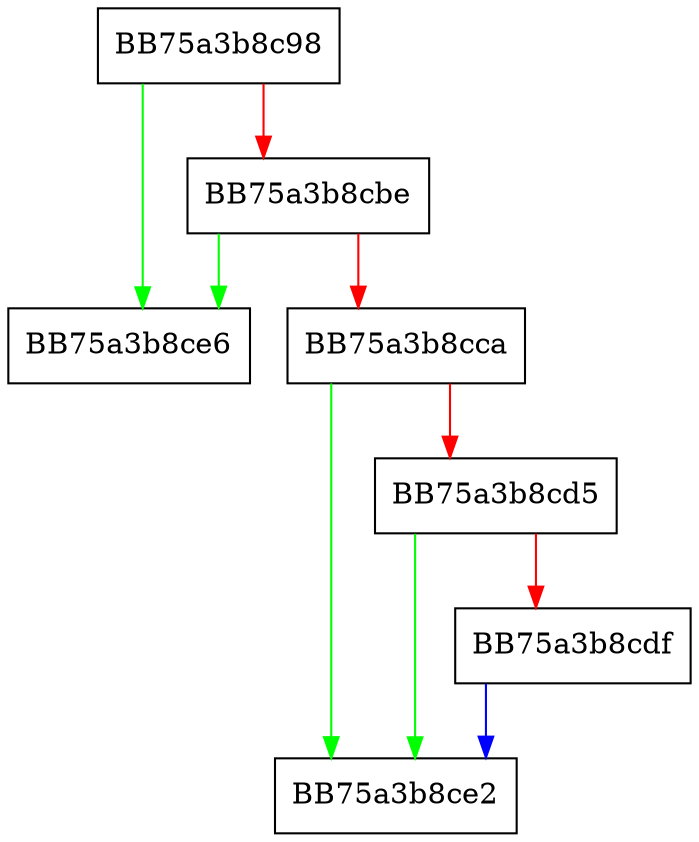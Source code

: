 digraph IsValidFindHandle {
  node [shape="box"];
  graph [splines=ortho];
  BB75a3b8c98 -> BB75a3b8ce6 [color="green"];
  BB75a3b8c98 -> BB75a3b8cbe [color="red"];
  BB75a3b8cbe -> BB75a3b8ce6 [color="green"];
  BB75a3b8cbe -> BB75a3b8cca [color="red"];
  BB75a3b8cca -> BB75a3b8ce2 [color="green"];
  BB75a3b8cca -> BB75a3b8cd5 [color="red"];
  BB75a3b8cd5 -> BB75a3b8ce2 [color="green"];
  BB75a3b8cd5 -> BB75a3b8cdf [color="red"];
  BB75a3b8cdf -> BB75a3b8ce2 [color="blue"];
}